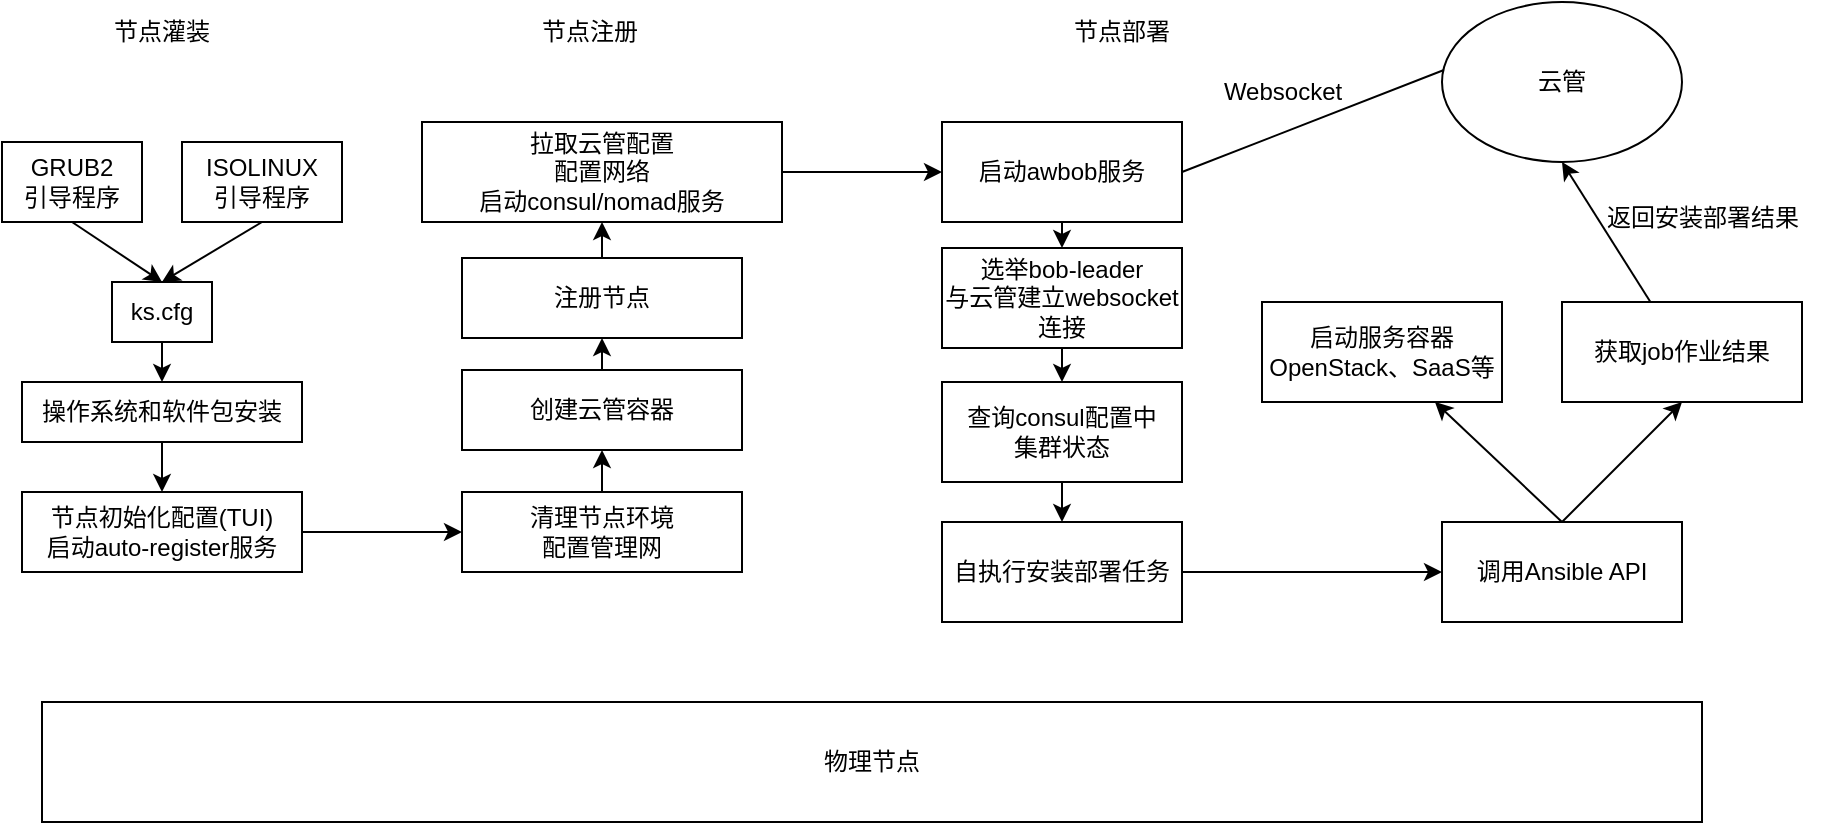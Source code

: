 <mxfile version="20.6.0" type="github">
  <diagram id="EwqAiMexF-4UJ-KyfhAE" name="第 1 页">
    <mxGraphModel dx="2062" dy="1146" grid="1" gridSize="10" guides="1" tooltips="1" connect="1" arrows="1" fold="1" page="1" pageScale="1" pageWidth="827" pageHeight="1169" math="0" shadow="0">
      <root>
        <mxCell id="0" />
        <mxCell id="1" parent="0" />
        <mxCell id="696KmnlqjqmfP4ftW0Q--1" style="html=1;exitX=0.5;exitY=1;exitDx=0;exitDy=0;entryX=0.5;entryY=0;entryDx=0;entryDy=0;" edge="1" parent="1" source="696KmnlqjqmfP4ftW0Q--2" target="696KmnlqjqmfP4ftW0Q--6">
          <mxGeometry relative="1" as="geometry" />
        </mxCell>
        <mxCell id="696KmnlqjqmfP4ftW0Q--2" value="GRUB2&lt;br&gt;引导程序" style="rounded=0;whiteSpace=wrap;html=1;" vertex="1" parent="1">
          <mxGeometry x="120" y="200" width="70" height="40" as="geometry" />
        </mxCell>
        <mxCell id="696KmnlqjqmfP4ftW0Q--3" style="html=1;exitX=0.5;exitY=1;exitDx=0;exitDy=0;entryX=0.5;entryY=0;entryDx=0;entryDy=0;" edge="1" parent="1" source="696KmnlqjqmfP4ftW0Q--4" target="696KmnlqjqmfP4ftW0Q--6">
          <mxGeometry relative="1" as="geometry">
            <mxPoint x="200" y="290" as="targetPoint" />
          </mxGeometry>
        </mxCell>
        <mxCell id="696KmnlqjqmfP4ftW0Q--4" value="ISOLINUX&lt;br&gt;引导程序" style="rounded=0;whiteSpace=wrap;html=1;" vertex="1" parent="1">
          <mxGeometry x="210" y="200" width="80" height="40" as="geometry" />
        </mxCell>
        <mxCell id="696KmnlqjqmfP4ftW0Q--5" value="" style="edgeStyle=none;html=1;" edge="1" parent="1" source="696KmnlqjqmfP4ftW0Q--6" target="696KmnlqjqmfP4ftW0Q--8">
          <mxGeometry relative="1" as="geometry" />
        </mxCell>
        <mxCell id="696KmnlqjqmfP4ftW0Q--6" value="ks.cfg" style="rounded=0;whiteSpace=wrap;html=1;" vertex="1" parent="1">
          <mxGeometry x="175" y="270" width="50" height="30" as="geometry" />
        </mxCell>
        <mxCell id="696KmnlqjqmfP4ftW0Q--7" value="" style="edgeStyle=none;html=1;" edge="1" parent="1" source="696KmnlqjqmfP4ftW0Q--8" target="696KmnlqjqmfP4ftW0Q--10">
          <mxGeometry relative="1" as="geometry" />
        </mxCell>
        <mxCell id="696KmnlqjqmfP4ftW0Q--8" value="操作系统和软件包安装" style="rounded=0;whiteSpace=wrap;html=1;" vertex="1" parent="1">
          <mxGeometry x="130" y="320" width="140" height="30" as="geometry" />
        </mxCell>
        <mxCell id="696KmnlqjqmfP4ftW0Q--9" value="" style="edgeStyle=none;html=1;" edge="1" parent="1" source="696KmnlqjqmfP4ftW0Q--10" target="696KmnlqjqmfP4ftW0Q--13">
          <mxGeometry relative="1" as="geometry" />
        </mxCell>
        <mxCell id="696KmnlqjqmfP4ftW0Q--10" value="节点初始化配置(TUI)&lt;br&gt;启动auto-register服务" style="rounded=0;whiteSpace=wrap;html=1;" vertex="1" parent="1">
          <mxGeometry x="130" y="375" width="140" height="40" as="geometry" />
        </mxCell>
        <mxCell id="696KmnlqjqmfP4ftW0Q--11" value="节点灌装" style="text;html=1;strokeColor=none;fillColor=none;align=center;verticalAlign=middle;whiteSpace=wrap;rounded=0;" vertex="1" parent="1">
          <mxGeometry x="170" y="130" width="60" height="30" as="geometry" />
        </mxCell>
        <mxCell id="696KmnlqjqmfP4ftW0Q--12" value="" style="edgeStyle=none;html=1;" edge="1" parent="1" source="696KmnlqjqmfP4ftW0Q--13" target="696KmnlqjqmfP4ftW0Q--15">
          <mxGeometry relative="1" as="geometry" />
        </mxCell>
        <mxCell id="696KmnlqjqmfP4ftW0Q--13" value="清理节点环境&lt;br&gt;配置管理网" style="rounded=0;whiteSpace=wrap;html=1;" vertex="1" parent="1">
          <mxGeometry x="350" y="375" width="140" height="40" as="geometry" />
        </mxCell>
        <mxCell id="696KmnlqjqmfP4ftW0Q--14" value="" style="edgeStyle=none;html=1;" edge="1" parent="1" source="696KmnlqjqmfP4ftW0Q--15" target="696KmnlqjqmfP4ftW0Q--17">
          <mxGeometry relative="1" as="geometry" />
        </mxCell>
        <mxCell id="696KmnlqjqmfP4ftW0Q--15" value="创建云管容器" style="rounded=0;whiteSpace=wrap;html=1;" vertex="1" parent="1">
          <mxGeometry x="350" y="314" width="140" height="40" as="geometry" />
        </mxCell>
        <mxCell id="696KmnlqjqmfP4ftW0Q--16" value="" style="edgeStyle=none;html=1;" edge="1" parent="1" source="696KmnlqjqmfP4ftW0Q--17" target="696KmnlqjqmfP4ftW0Q--19">
          <mxGeometry relative="1" as="geometry" />
        </mxCell>
        <mxCell id="696KmnlqjqmfP4ftW0Q--17" value="注册节点" style="rounded=0;whiteSpace=wrap;html=1;" vertex="1" parent="1">
          <mxGeometry x="350" y="258" width="140" height="40" as="geometry" />
        </mxCell>
        <mxCell id="696KmnlqjqmfP4ftW0Q--18" value="" style="edgeStyle=none;html=1;" edge="1" parent="1" source="696KmnlqjqmfP4ftW0Q--19" target="696KmnlqjqmfP4ftW0Q--22">
          <mxGeometry relative="1" as="geometry" />
        </mxCell>
        <mxCell id="696KmnlqjqmfP4ftW0Q--19" value="拉取云管配置&lt;br&gt;配置网络&lt;br&gt;启动consul/nomad服务" style="rounded=0;whiteSpace=wrap;html=1;" vertex="1" parent="1">
          <mxGeometry x="330" y="190" width="180" height="50" as="geometry" />
        </mxCell>
        <mxCell id="696KmnlqjqmfP4ftW0Q--20" value="节点注册" style="text;html=1;strokeColor=none;fillColor=none;align=center;verticalAlign=middle;whiteSpace=wrap;rounded=0;" vertex="1" parent="1">
          <mxGeometry x="384" y="130" width="60" height="30" as="geometry" />
        </mxCell>
        <mxCell id="696KmnlqjqmfP4ftW0Q--21" value="" style="edgeStyle=none;html=1;" edge="1" parent="1" source="696KmnlqjqmfP4ftW0Q--22" target="696KmnlqjqmfP4ftW0Q--25">
          <mxGeometry relative="1" as="geometry" />
        </mxCell>
        <mxCell id="696KmnlqjqmfP4ftW0Q--22" value="启动awbob服务" style="rounded=0;whiteSpace=wrap;html=1;" vertex="1" parent="1">
          <mxGeometry x="590" y="190" width="120" height="50" as="geometry" />
        </mxCell>
        <mxCell id="696KmnlqjqmfP4ftW0Q--23" value="节点部署" style="text;html=1;strokeColor=none;fillColor=none;align=center;verticalAlign=middle;whiteSpace=wrap;rounded=0;" vertex="1" parent="1">
          <mxGeometry x="650" y="130" width="60" height="30" as="geometry" />
        </mxCell>
        <mxCell id="696KmnlqjqmfP4ftW0Q--24" value="" style="edgeStyle=none;html=1;" edge="1" parent="1" source="696KmnlqjqmfP4ftW0Q--25" target="696KmnlqjqmfP4ftW0Q--27">
          <mxGeometry relative="1" as="geometry" />
        </mxCell>
        <mxCell id="696KmnlqjqmfP4ftW0Q--25" value="选举bob-leader&lt;br&gt;与云管建立websocket连接" style="rounded=0;whiteSpace=wrap;html=1;" vertex="1" parent="1">
          <mxGeometry x="590" y="253" width="120" height="50" as="geometry" />
        </mxCell>
        <mxCell id="696KmnlqjqmfP4ftW0Q--26" value="" style="edgeStyle=none;html=1;" edge="1" parent="1" source="696KmnlqjqmfP4ftW0Q--27" target="696KmnlqjqmfP4ftW0Q--29">
          <mxGeometry relative="1" as="geometry" />
        </mxCell>
        <mxCell id="696KmnlqjqmfP4ftW0Q--27" value="查询consul配置中&lt;br&gt;集群状态" style="rounded=0;whiteSpace=wrap;html=1;" vertex="1" parent="1">
          <mxGeometry x="590" y="320" width="120" height="50" as="geometry" />
        </mxCell>
        <mxCell id="696KmnlqjqmfP4ftW0Q--28" value="" style="edgeStyle=none;html=1;" edge="1" parent="1" source="696KmnlqjqmfP4ftW0Q--29" target="696KmnlqjqmfP4ftW0Q--32">
          <mxGeometry relative="1" as="geometry" />
        </mxCell>
        <mxCell id="696KmnlqjqmfP4ftW0Q--29" value="自执行安装部署任务" style="rounded=0;whiteSpace=wrap;html=1;" vertex="1" parent="1">
          <mxGeometry x="590" y="390" width="120" height="50" as="geometry" />
        </mxCell>
        <mxCell id="696KmnlqjqmfP4ftW0Q--30" value="" style="edgeStyle=none;html=1;exitX=0.5;exitY=0;exitDx=0;exitDy=0;" edge="1" parent="1" source="696KmnlqjqmfP4ftW0Q--32" target="696KmnlqjqmfP4ftW0Q--33">
          <mxGeometry relative="1" as="geometry" />
        </mxCell>
        <mxCell id="696KmnlqjqmfP4ftW0Q--31" style="edgeStyle=none;html=1;entryX=0.5;entryY=1;entryDx=0;entryDy=0;exitX=0.5;exitY=0;exitDx=0;exitDy=0;" edge="1" parent="1" source="696KmnlqjqmfP4ftW0Q--32" target="696KmnlqjqmfP4ftW0Q--35">
          <mxGeometry relative="1" as="geometry" />
        </mxCell>
        <mxCell id="696KmnlqjqmfP4ftW0Q--32" value="调用Ansible API" style="rounded=0;whiteSpace=wrap;html=1;" vertex="1" parent="1">
          <mxGeometry x="840" y="390" width="120" height="50" as="geometry" />
        </mxCell>
        <mxCell id="696KmnlqjqmfP4ftW0Q--33" value="启动服务容器&lt;br&gt;OpenStack、SaaS等" style="rounded=0;whiteSpace=wrap;html=1;" vertex="1" parent="1">
          <mxGeometry x="750" y="280" width="120" height="50" as="geometry" />
        </mxCell>
        <mxCell id="696KmnlqjqmfP4ftW0Q--34" style="edgeStyle=none;html=1;entryX=0.5;entryY=1;entryDx=0;entryDy=0;" edge="1" parent="1" source="696KmnlqjqmfP4ftW0Q--35" target="696KmnlqjqmfP4ftW0Q--36">
          <mxGeometry relative="1" as="geometry" />
        </mxCell>
        <mxCell id="696KmnlqjqmfP4ftW0Q--35" value="获取job作业结果" style="rounded=0;whiteSpace=wrap;html=1;" vertex="1" parent="1">
          <mxGeometry x="900" y="280" width="120" height="50" as="geometry" />
        </mxCell>
        <mxCell id="696KmnlqjqmfP4ftW0Q--36" value="云管" style="ellipse;whiteSpace=wrap;html=1;" vertex="1" parent="1">
          <mxGeometry x="840" y="130" width="120" height="80" as="geometry" />
        </mxCell>
        <mxCell id="696KmnlqjqmfP4ftW0Q--37" value="" style="endArrow=none;html=1;entryX=0.008;entryY=0.425;entryDx=0;entryDy=0;entryPerimeter=0;exitX=1;exitY=0.5;exitDx=0;exitDy=0;" edge="1" parent="1" source="696KmnlqjqmfP4ftW0Q--22" target="696KmnlqjqmfP4ftW0Q--36">
          <mxGeometry width="50" height="50" relative="1" as="geometry">
            <mxPoint x="760" y="220" as="sourcePoint" />
            <mxPoint x="810" y="170" as="targetPoint" />
          </mxGeometry>
        </mxCell>
        <mxCell id="696KmnlqjqmfP4ftW0Q--38" value="Websocket" style="text;html=1;align=center;verticalAlign=middle;resizable=0;points=[];autosize=1;strokeColor=none;fillColor=none;" vertex="1" parent="1">
          <mxGeometry x="720" y="160" width="80" height="30" as="geometry" />
        </mxCell>
        <mxCell id="696KmnlqjqmfP4ftW0Q--39" value="返回安装部署结果" style="text;html=1;align=center;verticalAlign=middle;resizable=0;points=[];autosize=1;strokeColor=none;fillColor=none;" vertex="1" parent="1">
          <mxGeometry x="910" y="223" width="120" height="30" as="geometry" />
        </mxCell>
        <mxCell id="696KmnlqjqmfP4ftW0Q--40" value="物理节点" style="rounded=0;whiteSpace=wrap;html=1;" vertex="1" parent="1">
          <mxGeometry x="140" y="480" width="830" height="60" as="geometry" />
        </mxCell>
      </root>
    </mxGraphModel>
  </diagram>
</mxfile>
